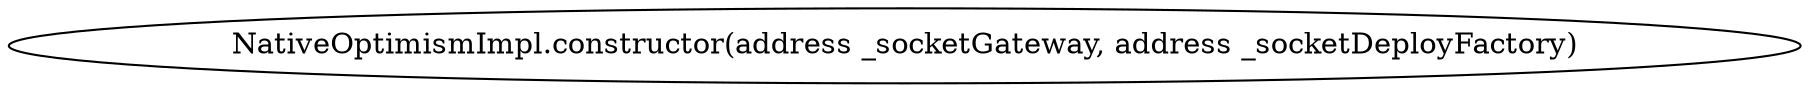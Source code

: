 digraph "" {
	graph [bb="0,0,729.47,36"];
	node [label="\N"];
	"NativeOptimismImpl.constructor(address _socketGateway, address _socketDeployFactory)"	 [height=0.5,
		pos="364.74,18",
		width=10.132];
}
